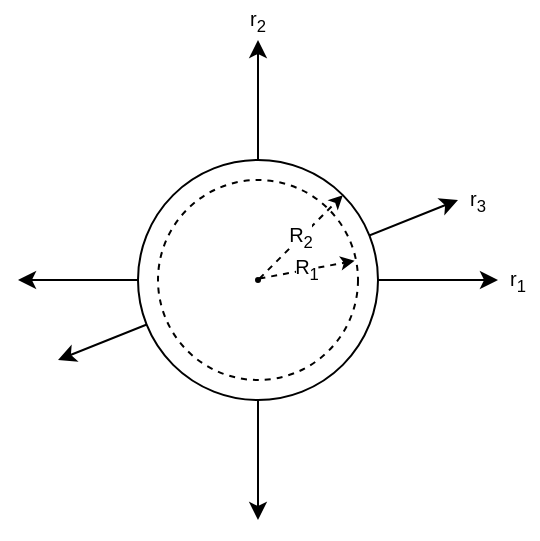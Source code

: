 <mxfile version="17.4.5" type="device"><diagram id="FSYTLOKh6pbTpxA4mb8t" name="Page-1"><mxGraphModel dx="1490" dy="501" grid="1" gridSize="10" guides="1" tooltips="1" connect="1" arrows="1" fold="1" page="1" pageScale="1" pageWidth="827" pageHeight="1169" math="0" shadow="0"><root><mxCell id="0"/><mxCell id="1" parent="0"/><mxCell id="xJJw-kzeU2mv98a0pszt-3" value="" style="endArrow=classic;startArrow=classic;html=1;rounded=0;" edge="1" parent="1"><mxGeometry width="50" height="50" relative="1" as="geometry"><mxPoint y="160" as="sourcePoint"/><mxPoint x="240" y="160" as="targetPoint"/></mxGeometry></mxCell><mxCell id="xJJw-kzeU2mv98a0pszt-4" value="" style="endArrow=classic;startArrow=classic;html=1;rounded=0;" edge="1" parent="1"><mxGeometry width="50" height="50" relative="1" as="geometry"><mxPoint x="20" y="200" as="sourcePoint"/><mxPoint x="220" y="120" as="targetPoint"/></mxGeometry></mxCell><mxCell id="xJJw-kzeU2mv98a0pszt-7" value="" style="endArrow=classic;startArrow=classic;html=1;rounded=0;" edge="1" parent="1"><mxGeometry width="50" height="50" relative="1" as="geometry"><mxPoint x="120" y="280" as="sourcePoint"/><mxPoint x="120" y="40" as="targetPoint"/></mxGeometry></mxCell><mxCell id="xJJw-kzeU2mv98a0pszt-8" value="&lt;font style=&quot;font-size: 10px&quot;&gt;r&lt;sub&gt;1&lt;/sub&gt;&lt;/font&gt;" style="text;html=1;strokeColor=none;fillColor=none;align=center;verticalAlign=middle;whiteSpace=wrap;rounded=0;fontSize=10;" vertex="1" parent="1"><mxGeometry x="240" y="150" width="20" height="20" as="geometry"/></mxCell><mxCell id="xJJw-kzeU2mv98a0pszt-9" value="&lt;font style=&quot;font-size: 10px&quot;&gt;r&lt;sub&gt;2&lt;/sub&gt;&lt;/font&gt;" style="text;html=1;strokeColor=none;fillColor=none;align=center;verticalAlign=middle;whiteSpace=wrap;rounded=0;fontSize=10;" vertex="1" parent="1"><mxGeometry x="110" y="20" width="20" height="20" as="geometry"/></mxCell><mxCell id="xJJw-kzeU2mv98a0pszt-10" value="&lt;font style=&quot;font-size: 10px&quot;&gt;r&lt;sub&gt;3&lt;/sub&gt;&lt;/font&gt;" style="text;html=1;strokeColor=none;fillColor=none;align=center;verticalAlign=middle;whiteSpace=wrap;rounded=0;fontSize=10;" vertex="1" parent="1"><mxGeometry x="220" y="110" width="20" height="20" as="geometry"/></mxCell><mxCell id="xJJw-kzeU2mv98a0pszt-12" value="" style="ellipse;whiteSpace=wrap;html=1;" vertex="1" parent="1"><mxGeometry x="60" y="100" width="120" height="120" as="geometry"/></mxCell><mxCell id="xJJw-kzeU2mv98a0pszt-13" value="" style="ellipse;whiteSpace=wrap;html=1;dashed=1;" vertex="1" parent="1"><mxGeometry x="70" y="110" width="100" height="100" as="geometry"/></mxCell><mxCell id="xJJw-kzeU2mv98a0pszt-14" value="" style="ellipse;whiteSpace=wrap;html=1;aspect=fixed;fontSize=10;fillColor=#000000;" vertex="1" parent="1"><mxGeometry x="119" y="159" width="2" height="2" as="geometry"/></mxCell><mxCell id="xJJw-kzeU2mv98a0pszt-16" value="" style="endArrow=classic;html=1;rounded=0;fontSize=10;entryX=1;entryY=0;entryDx=0;entryDy=0;exitX=1;exitY=0;exitDx=0;exitDy=0;endSize=4;startSize=4;dashed=1;" edge="1" parent="1" source="xJJw-kzeU2mv98a0pszt-14" target="xJJw-kzeU2mv98a0pszt-12"><mxGeometry width="50" height="50" relative="1" as="geometry"><mxPoint x="-20" y="340" as="sourcePoint"/><mxPoint x="30" y="290" as="targetPoint"/></mxGeometry></mxCell><mxCell id="xJJw-kzeU2mv98a0pszt-17" value="R&lt;sub&gt;2&lt;/sub&gt;" style="edgeLabel;html=1;align=center;verticalAlign=middle;resizable=0;points=[];fontSize=10;" vertex="1" connectable="0" parent="xJJw-kzeU2mv98a0pszt-16"><mxGeometry x="-0.006" y="1" relative="1" as="geometry"><mxPoint as="offset"/></mxGeometry></mxCell><mxCell id="xJJw-kzeU2mv98a0pszt-18" value="" style="endArrow=classic;html=1;rounded=0;fontSize=10;entryX=0.983;entryY=0.404;entryDx=0;entryDy=0;entryPerimeter=0;exitX=1;exitY=0;exitDx=0;exitDy=0;endSize=4;startSize=4;dashed=1;" edge="1" parent="1" source="xJJw-kzeU2mv98a0pszt-14" target="xJJw-kzeU2mv98a0pszt-13"><mxGeometry width="50" height="50" relative="1" as="geometry"><mxPoint x="130.707" y="169.293" as="sourcePoint"/><mxPoint x="180.04" y="140" as="targetPoint"/></mxGeometry></mxCell><mxCell id="xJJw-kzeU2mv98a0pszt-19" value="R&lt;sub&gt;1&lt;/sub&gt;" style="edgeLabel;html=1;align=center;verticalAlign=middle;resizable=0;points=[];fontSize=10;" vertex="1" connectable="0" parent="xJJw-kzeU2mv98a0pszt-18"><mxGeometry x="-0.006" y="1" relative="1" as="geometry"><mxPoint as="offset"/></mxGeometry></mxCell></root></mxGraphModel></diagram></mxfile>